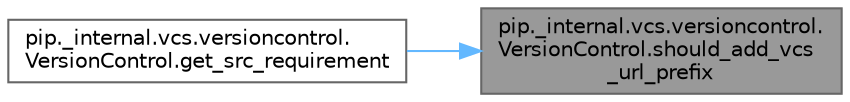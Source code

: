 digraph "pip._internal.vcs.versioncontrol.VersionControl.should_add_vcs_url_prefix"
{
 // LATEX_PDF_SIZE
  bgcolor="transparent";
  edge [fontname=Helvetica,fontsize=10,labelfontname=Helvetica,labelfontsize=10];
  node [fontname=Helvetica,fontsize=10,shape=box,height=0.2,width=0.4];
  rankdir="RL";
  Node1 [id="Node000001",label="pip._internal.vcs.versioncontrol.\lVersionControl.should_add_vcs\l_url_prefix",height=0.2,width=0.4,color="gray40", fillcolor="grey60", style="filled", fontcolor="black",tooltip=" "];
  Node1 -> Node2 [id="edge1_Node000001_Node000002",dir="back",color="steelblue1",style="solid",tooltip=" "];
  Node2 [id="Node000002",label="pip._internal.vcs.versioncontrol.\lVersionControl.get_src_requirement",height=0.2,width=0.4,color="grey40", fillcolor="white", style="filled",URL="$classpip_1_1__internal_1_1vcs_1_1versioncontrol_1_1_version_control.html#a31e358b8b6c13d391d0965bc214a1013",tooltip=" "];
}

